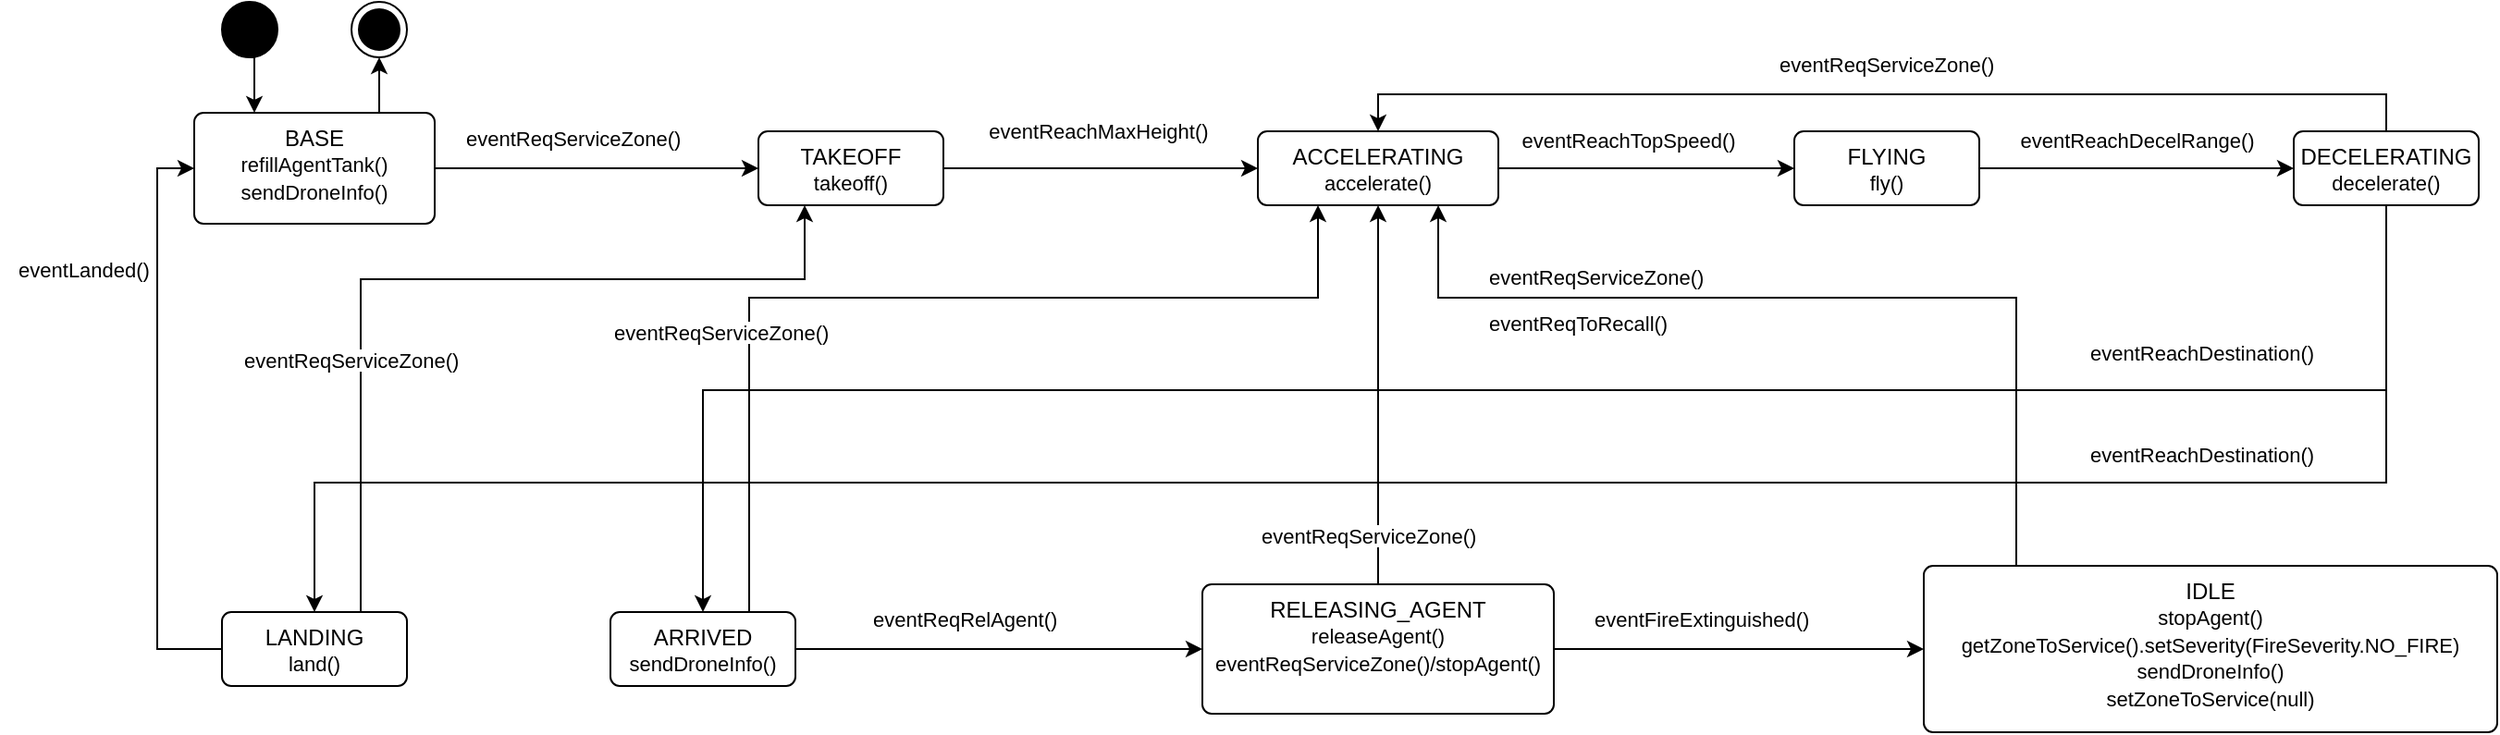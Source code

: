 <mxfile version="26.1.0">
  <diagram name="Page-1" id="IhWmdS7UvB_HFLdV28Bj">
    <mxGraphModel dx="1461" dy="725" grid="1" gridSize="10" guides="1" tooltips="1" connect="1" arrows="1" fold="1" page="1" pageScale="1" pageWidth="4681" pageHeight="3300" math="0" shadow="0">
      <root>
        <mxCell id="0" />
        <mxCell id="1" parent="0" />
        <mxCell id="ptOAySIuDSNhJ5s_2BM6-12" style="edgeStyle=orthogonalEdgeStyle;rounded=0;orthogonalLoop=1;jettySize=auto;html=1;exitX=1;exitY=0.5;exitDx=0;exitDy=0;" parent="1" source="ptOAySIuDSNhJ5s_2BM6-1" target="ptOAySIuDSNhJ5s_2BM6-2" edge="1">
          <mxGeometry relative="1" as="geometry" />
        </mxCell>
        <mxCell id="ptOAySIuDSNhJ5s_2BM6-39" style="edgeStyle=orthogonalEdgeStyle;rounded=0;orthogonalLoop=1;jettySize=auto;html=1;exitX=0.75;exitY=0;exitDx=0;exitDy=0;entryX=0.5;entryY=1;entryDx=0;entryDy=0;" parent="1" source="ptOAySIuDSNhJ5s_2BM6-1" target="ptOAySIuDSNhJ5s_2BM6-38" edge="1">
          <mxGeometry relative="1" as="geometry" />
        </mxCell>
        <mxCell id="ptOAySIuDSNhJ5s_2BM6-1" value="&lt;div&gt;&lt;span style=&quot;background-color: transparent; color: light-dark(rgb(0, 0, 0), rgb(255, 255, 255));&quot;&gt;BASE&lt;/span&gt;&lt;/div&gt;&lt;div&gt;&lt;span style=&quot;background-color: transparent; color: light-dark(rgb(0, 0, 0), rgb(255, 255, 255));&quot;&gt;&lt;font style=&quot;font-size: 11px;&quot;&gt;refillAgentTank()&lt;/font&gt;&lt;/span&gt;&lt;/div&gt;&lt;div&gt;&lt;span style=&quot;background-color: transparent; color: light-dark(rgb(0, 0, 0), rgb(255, 255, 255));&quot;&gt;&lt;font style=&quot;font-size: 11px;&quot;&gt;sendDroneInfo()&lt;/font&gt;&lt;/span&gt;&lt;/div&gt;" style="html=1;align=center;verticalAlign=top;rounded=1;absoluteArcSize=1;arcSize=10;dashed=0;whiteSpace=wrap;" parent="1" vertex="1">
          <mxGeometry x="195" y="230" width="130" height="60" as="geometry" />
        </mxCell>
        <mxCell id="ptOAySIuDSNhJ5s_2BM6-13" style="edgeStyle=orthogonalEdgeStyle;rounded=0;orthogonalLoop=1;jettySize=auto;html=1;exitX=1;exitY=0.5;exitDx=0;exitDy=0;" parent="1" source="ptOAySIuDSNhJ5s_2BM6-2" target="ptOAySIuDSNhJ5s_2BM6-3" edge="1">
          <mxGeometry relative="1" as="geometry" />
        </mxCell>
        <mxCell id="ptOAySIuDSNhJ5s_2BM6-2" value="TAKEOFF&lt;div&gt;&lt;font style=&quot;font-size: 11px;&quot;&gt;takeoff()&lt;/font&gt;&lt;/div&gt;" style="html=1;align=center;verticalAlign=top;rounded=1;absoluteArcSize=1;arcSize=10;dashed=0;whiteSpace=wrap;" parent="1" vertex="1">
          <mxGeometry x="500" y="240" width="100" height="40" as="geometry" />
        </mxCell>
        <mxCell id="ptOAySIuDSNhJ5s_2BM6-14" style="edgeStyle=orthogonalEdgeStyle;rounded=0;orthogonalLoop=1;jettySize=auto;html=1;exitX=1;exitY=0.5;exitDx=0;exitDy=0;entryX=0;entryY=0.5;entryDx=0;entryDy=0;" parent="1" source="ptOAySIuDSNhJ5s_2BM6-3" target="ptOAySIuDSNhJ5s_2BM6-4" edge="1">
          <mxGeometry relative="1" as="geometry" />
        </mxCell>
        <mxCell id="ptOAySIuDSNhJ5s_2BM6-3" value="ACCELERATING&lt;div&gt;&lt;font style=&quot;font-size: 11px;&quot;&gt;accelerate()&lt;/font&gt;&lt;/div&gt;" style="html=1;align=center;verticalAlign=top;rounded=1;absoluteArcSize=1;arcSize=10;dashed=0;whiteSpace=wrap;" parent="1" vertex="1">
          <mxGeometry x="770" y="240" width="130" height="40" as="geometry" />
        </mxCell>
        <mxCell id="ptOAySIuDSNhJ5s_2BM6-15" style="edgeStyle=orthogonalEdgeStyle;rounded=0;orthogonalLoop=1;jettySize=auto;html=1;exitX=1;exitY=0.5;exitDx=0;exitDy=0;entryX=0;entryY=0.5;entryDx=0;entryDy=0;" parent="1" source="ptOAySIuDSNhJ5s_2BM6-4" target="ptOAySIuDSNhJ5s_2BM6-5" edge="1">
          <mxGeometry relative="1" as="geometry" />
        </mxCell>
        <mxCell id="ptOAySIuDSNhJ5s_2BM6-4" value="FLYING&lt;div&gt;&lt;font style=&quot;font-size: 11px;&quot;&gt;fly()&lt;/font&gt;&lt;/div&gt;" style="html=1;align=center;verticalAlign=top;rounded=1;absoluteArcSize=1;arcSize=10;dashed=0;whiteSpace=wrap;" parent="1" vertex="1">
          <mxGeometry x="1060" y="240" width="100" height="40" as="geometry" />
        </mxCell>
        <mxCell id="ptOAySIuDSNhJ5s_2BM6-16" style="edgeStyle=orthogonalEdgeStyle;rounded=0;orthogonalLoop=1;jettySize=auto;html=1;exitX=0.5;exitY=1;exitDx=0;exitDy=0;entryX=0.5;entryY=0;entryDx=0;entryDy=0;" parent="1" source="ptOAySIuDSNhJ5s_2BM6-5" target="ptOAySIuDSNhJ5s_2BM6-6" edge="1">
          <mxGeometry relative="1" as="geometry">
            <Array as="points">
              <mxPoint x="1380" y="430" />
              <mxPoint x="260" y="430" />
            </Array>
          </mxGeometry>
        </mxCell>
        <mxCell id="ptOAySIuDSNhJ5s_2BM6-17" style="edgeStyle=orthogonalEdgeStyle;rounded=0;orthogonalLoop=1;jettySize=auto;html=1;exitX=0.5;exitY=1;exitDx=0;exitDy=0;entryX=0.5;entryY=0;entryDx=0;entryDy=0;" parent="1" source="ptOAySIuDSNhJ5s_2BM6-5" target="ptOAySIuDSNhJ5s_2BM6-7" edge="1">
          <mxGeometry relative="1" as="geometry">
            <Array as="points">
              <mxPoint x="1380" y="380" />
              <mxPoint x="470" y="380" />
            </Array>
          </mxGeometry>
        </mxCell>
        <mxCell id="ptOAySIuDSNhJ5s_2BM6-21" style="edgeStyle=orthogonalEdgeStyle;rounded=0;orthogonalLoop=1;jettySize=auto;html=1;exitX=0.5;exitY=0;exitDx=0;exitDy=0;entryX=0.5;entryY=0;entryDx=0;entryDy=0;" parent="1" source="ptOAySIuDSNhJ5s_2BM6-5" target="ptOAySIuDSNhJ5s_2BM6-3" edge="1">
          <mxGeometry relative="1" as="geometry" />
        </mxCell>
        <mxCell id="ptOAySIuDSNhJ5s_2BM6-5" value="DECELERATING&lt;div&gt;&lt;font style=&quot;font-size: 11px;&quot;&gt;decelerate()&lt;/font&gt;&lt;/div&gt;" style="html=1;align=center;verticalAlign=top;rounded=1;absoluteArcSize=1;arcSize=10;dashed=0;whiteSpace=wrap;" parent="1" vertex="1">
          <mxGeometry x="1330" y="240" width="100" height="40" as="geometry" />
        </mxCell>
        <mxCell id="ptOAySIuDSNhJ5s_2BM6-22" style="edgeStyle=orthogonalEdgeStyle;rounded=0;orthogonalLoop=1;jettySize=auto;html=1;exitX=0;exitY=0.5;exitDx=0;exitDy=0;entryX=0;entryY=0.5;entryDx=0;entryDy=0;" parent="1" source="ptOAySIuDSNhJ5s_2BM6-6" target="ptOAySIuDSNhJ5s_2BM6-1" edge="1">
          <mxGeometry relative="1" as="geometry" />
        </mxCell>
        <mxCell id="ptOAySIuDSNhJ5s_2BM6-23" style="edgeStyle=orthogonalEdgeStyle;rounded=0;orthogonalLoop=1;jettySize=auto;html=1;exitX=0.75;exitY=0;exitDx=0;exitDy=0;entryX=0.25;entryY=1;entryDx=0;entryDy=0;" parent="1" source="ptOAySIuDSNhJ5s_2BM6-6" target="ptOAySIuDSNhJ5s_2BM6-2" edge="1">
          <mxGeometry relative="1" as="geometry">
            <Array as="points">
              <mxPoint x="285" y="320" />
              <mxPoint x="525" y="320" />
            </Array>
          </mxGeometry>
        </mxCell>
        <mxCell id="ptOAySIuDSNhJ5s_2BM6-6" value="LANDING&lt;div&gt;&lt;font style=&quot;font-size: 11px;&quot;&gt;land()&lt;/font&gt;&lt;/div&gt;" style="html=1;align=center;verticalAlign=top;rounded=1;absoluteArcSize=1;arcSize=10;dashed=0;whiteSpace=wrap;" parent="1" vertex="1">
          <mxGeometry x="210" y="500" width="100" height="40" as="geometry" />
        </mxCell>
        <mxCell id="ptOAySIuDSNhJ5s_2BM6-18" style="edgeStyle=orthogonalEdgeStyle;rounded=0;orthogonalLoop=1;jettySize=auto;html=1;exitX=1;exitY=0.5;exitDx=0;exitDy=0;entryX=0;entryY=0.5;entryDx=0;entryDy=0;" parent="1" source="ptOAySIuDSNhJ5s_2BM6-7" target="ptOAySIuDSNhJ5s_2BM6-8" edge="1">
          <mxGeometry relative="1" as="geometry" />
        </mxCell>
        <mxCell id="ptOAySIuDSNhJ5s_2BM6-25" style="edgeStyle=orthogonalEdgeStyle;rounded=0;orthogonalLoop=1;jettySize=auto;html=1;exitX=0.75;exitY=0;exitDx=0;exitDy=0;entryX=0.25;entryY=1;entryDx=0;entryDy=0;" parent="1" source="ptOAySIuDSNhJ5s_2BM6-7" target="ptOAySIuDSNhJ5s_2BM6-3" edge="1">
          <mxGeometry relative="1" as="geometry">
            <Array as="points">
              <mxPoint x="505" y="330" />
              <mxPoint x="690" y="330" />
            </Array>
          </mxGeometry>
        </mxCell>
        <mxCell id="ptOAySIuDSNhJ5s_2BM6-7" value="ARRIVED&lt;div&gt;&lt;font style=&quot;font-size: 11px;&quot;&gt;sendDroneInfo()&lt;/font&gt;&lt;/div&gt;" style="html=1;align=center;verticalAlign=top;rounded=1;absoluteArcSize=1;arcSize=10;dashed=0;whiteSpace=wrap;" parent="1" vertex="1">
          <mxGeometry x="420" y="500" width="100" height="40" as="geometry" />
        </mxCell>
        <mxCell id="ptOAySIuDSNhJ5s_2BM6-19" style="edgeStyle=orthogonalEdgeStyle;rounded=0;orthogonalLoop=1;jettySize=auto;html=1;exitX=1;exitY=0.5;exitDx=0;exitDy=0;entryX=0;entryY=0.5;entryDx=0;entryDy=0;" parent="1" source="ptOAySIuDSNhJ5s_2BM6-8" target="ptOAySIuDSNhJ5s_2BM6-9" edge="1">
          <mxGeometry relative="1" as="geometry" />
        </mxCell>
        <mxCell id="ptOAySIuDSNhJ5s_2BM6-20" style="edgeStyle=orthogonalEdgeStyle;rounded=0;orthogonalLoop=1;jettySize=auto;html=1;exitX=0.5;exitY=0;exitDx=0;exitDy=0;entryX=0.5;entryY=1;entryDx=0;entryDy=0;" parent="1" source="ptOAySIuDSNhJ5s_2BM6-8" target="ptOAySIuDSNhJ5s_2BM6-3" edge="1">
          <mxGeometry relative="1" as="geometry" />
        </mxCell>
        <mxCell id="ptOAySIuDSNhJ5s_2BM6-8" value="RELEASING_AGENT&lt;div&gt;&lt;font style=&quot;font-size: 11px;&quot;&gt;releaseAgent()&lt;/font&gt;&lt;/div&gt;&lt;div&gt;&lt;font style=&quot;font-size: 11px;&quot;&gt;eventReqServiceZone()/stopAgent()&lt;/font&gt;&lt;/div&gt;" style="html=1;align=center;verticalAlign=top;rounded=1;absoluteArcSize=1;arcSize=10;dashed=0;whiteSpace=wrap;" parent="1" vertex="1">
          <mxGeometry x="740" y="485" width="190" height="70" as="geometry" />
        </mxCell>
        <mxCell id="ptOAySIuDSNhJ5s_2BM6-24" style="edgeStyle=orthogonalEdgeStyle;rounded=0;orthogonalLoop=1;jettySize=auto;html=1;exitX=0.5;exitY=0;exitDx=0;exitDy=0;entryX=0.75;entryY=1;entryDx=0;entryDy=0;" parent="1" source="ptOAySIuDSNhJ5s_2BM6-9" target="ptOAySIuDSNhJ5s_2BM6-3" edge="1">
          <mxGeometry relative="1" as="geometry">
            <mxPoint x="1370" y="420" as="sourcePoint" />
            <mxPoint x="867.5" y="280" as="targetPoint" />
            <Array as="points">
              <mxPoint x="1285" y="500" />
              <mxPoint x="1210" y="500" />
              <mxPoint x="1210" y="480" />
              <mxPoint x="1180" y="480" />
              <mxPoint x="1180" y="330" />
              <mxPoint x="868" y="330" />
            </Array>
          </mxGeometry>
        </mxCell>
        <mxCell id="ptOAySIuDSNhJ5s_2BM6-9" value="&lt;font style=&quot;font-size: 12px;&quot;&gt;IDLE&lt;/font&gt;&lt;div&gt;&lt;font style=&quot;font-size: 11px;&quot;&gt;stopAgent()&lt;/font&gt;&lt;/div&gt;&lt;div&gt;&lt;font style=&quot;&quot;&gt;&lt;span style=&quot;font-size: 11px;&quot;&gt;getZoneToService().setSeverity(FireSeverity.NO_FIRE)&lt;/span&gt;&lt;/font&gt;&lt;/div&gt;&lt;div&gt;&lt;font style=&quot;&quot;&gt;&lt;span style=&quot;font-size: 11px;&quot;&gt;sendDroneInfo()&lt;/span&gt;&lt;/font&gt;&lt;/div&gt;&lt;div&gt;&lt;font style=&quot;&quot;&gt;&lt;span style=&quot;font-size: 11px;&quot;&gt;setZoneToService(null)&lt;/span&gt;&lt;/font&gt;&lt;/div&gt;" style="html=1;align=center;verticalAlign=top;rounded=1;absoluteArcSize=1;arcSize=10;dashed=0;whiteSpace=wrap;" parent="1" vertex="1">
          <mxGeometry x="1130" y="475" width="310" height="90" as="geometry" />
        </mxCell>
        <mxCell id="ptOAySIuDSNhJ5s_2BM6-11" style="edgeStyle=orthogonalEdgeStyle;rounded=0;orthogonalLoop=1;jettySize=auto;html=1;exitX=0.5;exitY=1;exitDx=0;exitDy=0;entryX=0.25;entryY=0;entryDx=0;entryDy=0;" parent="1" source="ptOAySIuDSNhJ5s_2BM6-10" target="ptOAySIuDSNhJ5s_2BM6-1" edge="1">
          <mxGeometry relative="1" as="geometry" />
        </mxCell>
        <mxCell id="ptOAySIuDSNhJ5s_2BM6-10" value="" style="ellipse;fillColor=strokeColor;html=1;" parent="1" vertex="1">
          <mxGeometry x="210" y="170" width="30" height="30" as="geometry" />
        </mxCell>
        <mxCell id="ptOAySIuDSNhJ5s_2BM6-26" value="&lt;span style=&quot;color: rgb(0, 0, 0); font-family: Helvetica; font-size: 11px; font-style: normal; font-variant-ligatures: normal; font-variant-caps: normal; font-weight: 400; letter-spacing: normal; orphans: 2; text-align: center; text-indent: 0px; text-transform: none; widows: 2; word-spacing: 0px; -webkit-text-stroke-width: 0px; white-space: nowrap; background-color: rgb(255, 255, 255); text-decoration-thickness: initial; text-decoration-style: initial; text-decoration-color: initial; float: none; display: inline !important;&quot;&gt;eventReqServiceZone()&amp;nbsp;&lt;/span&gt;" style="text;whiteSpace=wrap;html=1;" parent="1" vertex="1">
          <mxGeometry x="340" y="230" width="150" height="30" as="geometry" />
        </mxCell>
        <mxCell id="ptOAySIuDSNhJ5s_2BM6-28" value="&lt;font style=&quot;font-size: 11px;&quot;&gt;eventReachMaxHeight()&amp;nbsp;&lt;/font&gt;" style="text;html=1;align=center;verticalAlign=middle;resizable=0;points=[];autosize=1;strokeColor=none;fillColor=none;" parent="1" vertex="1">
          <mxGeometry x="610" y="225" width="150" height="30" as="geometry" />
        </mxCell>
        <mxCell id="ptOAySIuDSNhJ5s_2BM6-29" value="&lt;font style=&quot;font-size: 11px;&quot;&gt;eventReachTopSpeed()&lt;/font&gt;" style="text;html=1;align=center;verticalAlign=middle;resizable=0;points=[];autosize=1;strokeColor=none;fillColor=none;" parent="1" vertex="1">
          <mxGeometry x="900" y="230" width="140" height="30" as="geometry" />
        </mxCell>
        <mxCell id="ptOAySIuDSNhJ5s_2BM6-30" value="&lt;font style=&quot;font-size: 11px;&quot;&gt;eventReachDecelRange()&lt;/font&gt;" style="text;html=1;align=center;verticalAlign=middle;resizable=0;points=[];autosize=1;strokeColor=none;fillColor=none;" parent="1" vertex="1">
          <mxGeometry x="1170" y="230" width="150" height="30" as="geometry" />
        </mxCell>
        <mxCell id="ptOAySIuDSNhJ5s_2BM6-33" value="&lt;font style=&quot;font-size: 11px;&quot;&gt;eventReachDestination()&lt;/font&gt;" style="text;html=1;align=center;verticalAlign=middle;resizable=0;points=[];autosize=1;strokeColor=none;fillColor=none;" parent="1" vertex="1">
          <mxGeometry x="1210" y="400" width="140" height="30" as="geometry" />
        </mxCell>
        <mxCell id="ptOAySIuDSNhJ5s_2BM6-36" value="&lt;font style=&quot;font-size: 11px;&quot;&gt;eventLanded()&lt;/font&gt;" style="text;html=1;align=center;verticalAlign=middle;resizable=0;points=[];autosize=1;strokeColor=none;fillColor=none;" parent="1" vertex="1">
          <mxGeometry x="90" y="300" width="90" height="30" as="geometry" />
        </mxCell>
        <mxCell id="ptOAySIuDSNhJ5s_2BM6-38" value="" style="ellipse;html=1;shape=endState;fillColor=strokeColor;" parent="1" vertex="1">
          <mxGeometry x="280" y="170" width="30" height="30" as="geometry" />
        </mxCell>
        <mxCell id="ptOAySIuDSNhJ5s_2BM6-41" value="&lt;font style=&quot;font-size: 11px;&quot;&gt;eventReachDestination()&lt;/font&gt;" style="text;html=1;align=center;verticalAlign=middle;resizable=0;points=[];autosize=1;strokeColor=none;fillColor=none;" parent="1" vertex="1">
          <mxGeometry x="1210" y="345" width="140" height="30" as="geometry" />
        </mxCell>
        <mxCell id="ptOAySIuDSNhJ5s_2BM6-44" value="&lt;span style=&quot;color: rgb(0, 0, 0); font-family: Helvetica; font-size: 11px; font-style: normal; font-variant-ligatures: normal; font-variant-caps: normal; font-weight: 400; letter-spacing: normal; orphans: 2; text-align: center; text-indent: 0px; text-transform: none; widows: 2; word-spacing: 0px; -webkit-text-stroke-width: 0px; white-space: nowrap; background-color: rgb(255, 255, 255); text-decoration-thickness: initial; text-decoration-style: initial; text-decoration-color: initial; float: none; display: inline !important;&quot;&gt;eventReqRelAgent()&amp;nbsp;&lt;/span&gt;" style="text;whiteSpace=wrap;html=1;" parent="1" vertex="1">
          <mxGeometry x="560" y="490" width="150" height="25" as="geometry" />
        </mxCell>
        <mxCell id="ptOAySIuDSNhJ5s_2BM6-45" value="&lt;span style=&quot;color: rgb(0, 0, 0); font-family: Helvetica; font-size: 11px; font-style: normal; font-variant-ligatures: normal; font-variant-caps: normal; font-weight: 400; letter-spacing: normal; orphans: 2; text-align: center; text-indent: 0px; text-transform: none; widows: 2; word-spacing: 0px; -webkit-text-stroke-width: 0px; white-space: nowrap; background-color: rgb(255, 255, 255); text-decoration-thickness: initial; text-decoration-style: initial; text-decoration-color: initial; float: none; display: inline !important;&quot;&gt;eventFireExtinguished()&amp;nbsp;&lt;/span&gt;" style="text;whiteSpace=wrap;html=1;" parent="1" vertex="1">
          <mxGeometry x="950" y="490" width="150" height="20" as="geometry" />
        </mxCell>
        <mxCell id="ptOAySIuDSNhJ5s_2BM6-46" value="&lt;span style=&quot;color: rgb(0, 0, 0); font-family: Helvetica; font-size: 11px; font-style: normal; font-variant-ligatures: normal; font-variant-caps: normal; font-weight: 400; letter-spacing: normal; orphans: 2; text-align: center; text-indent: 0px; text-transform: none; widows: 2; word-spacing: 0px; -webkit-text-stroke-width: 0px; white-space: nowrap; background-color: rgb(255, 255, 255); text-decoration-thickness: initial; text-decoration-style: initial; text-decoration-color: initial; float: none; display: inline !important;&quot;&gt;eventReqServiceZone()&amp;nbsp;&lt;/span&gt;" style="text;whiteSpace=wrap;html=1;" parent="1" vertex="1">
          <mxGeometry x="770" y="445" width="180" height="30" as="geometry" />
        </mxCell>
        <mxCell id="ptOAySIuDSNhJ5s_2BM6-51" value="&lt;span style=&quot;color: rgb(0, 0, 0); font-family: Helvetica; font-size: 11px; font-style: normal; font-variant-ligatures: normal; font-variant-caps: normal; font-weight: 400; letter-spacing: normal; orphans: 2; text-align: center; text-indent: 0px; text-transform: none; widows: 2; word-spacing: 0px; -webkit-text-stroke-width: 0px; white-space: nowrap; background-color: rgb(255, 255, 255); text-decoration-thickness: initial; text-decoration-style: initial; text-decoration-color: initial; float: none; display: inline !important;&quot;&gt;eventReqServiceZone()&amp;nbsp;&lt;/span&gt;" style="text;whiteSpace=wrap;html=1;" parent="1" vertex="1">
          <mxGeometry x="892.5" y="305" width="137.5" height="20" as="geometry" />
        </mxCell>
        <mxCell id="ptOAySIuDSNhJ5s_2BM6-52" value="&lt;span style=&quot;color: rgb(0, 0, 0); font-family: Helvetica; font-size: 11px; font-style: normal; font-variant-ligatures: normal; font-variant-caps: normal; font-weight: 400; letter-spacing: normal; orphans: 2; text-align: center; text-indent: 0px; text-transform: none; widows: 2; word-spacing: 0px; -webkit-text-stroke-width: 0px; white-space: nowrap; background-color: rgb(255, 255, 255); text-decoration-thickness: initial; text-decoration-style: initial; text-decoration-color: initial; float: none; display: inline !important;&quot;&gt;eventReqServiceZone()&amp;nbsp;&lt;/span&gt;" style="text;whiteSpace=wrap;html=1;" parent="1" vertex="1">
          <mxGeometry x="420" y="335" width="180" height="25" as="geometry" />
        </mxCell>
        <mxCell id="ptOAySIuDSNhJ5s_2BM6-53" value="&lt;span style=&quot;color: rgb(0, 0, 0); font-family: Helvetica; font-size: 11px; font-style: normal; font-variant-ligatures: normal; font-variant-caps: normal; font-weight: 400; letter-spacing: normal; orphans: 2; text-align: center; text-indent: 0px; text-transform: none; widows: 2; word-spacing: 0px; -webkit-text-stroke-width: 0px; white-space: nowrap; background-color: rgb(255, 255, 255); text-decoration-thickness: initial; text-decoration-style: initial; text-decoration-color: initial; float: none; display: inline !important;&quot;&gt;eventReqServiceZone()&amp;nbsp;&lt;/span&gt;" style="text;whiteSpace=wrap;html=1;" parent="1" vertex="1">
          <mxGeometry x="220" y="350" width="180" height="30" as="geometry" />
        </mxCell>
        <mxCell id="ptOAySIuDSNhJ5s_2BM6-55" value="&lt;span style=&quot;color: rgb(0, 0, 0); font-family: Helvetica; font-size: 11px; font-style: normal; font-variant-ligatures: normal; font-variant-caps: normal; font-weight: 400; letter-spacing: normal; orphans: 2; text-align: center; text-indent: 0px; text-transform: none; widows: 2; word-spacing: 0px; -webkit-text-stroke-width: 0px; white-space: nowrap; background-color: rgb(255, 255, 255); text-decoration-thickness: initial; text-decoration-style: initial; text-decoration-color: initial; float: none; display: inline !important;&quot;&gt;eventReqServiceZone()&amp;nbsp;&lt;/span&gt;" style="text;whiteSpace=wrap;html=1;" parent="1" vertex="1">
          <mxGeometry x="1050" y="190" width="150" height="30" as="geometry" />
        </mxCell>
        <mxCell id="KKQHg4e0GaB2o_yV03jN-1" value="&lt;div&gt;&lt;span style=&quot;color: rgb(0, 0, 0); font-family: Helvetica; font-size: 11px; font-style: normal; font-variant-ligatures: normal; font-variant-caps: normal; font-weight: 400; letter-spacing: normal; orphans: 2; text-align: center; text-indent: 0px; text-transform: none; widows: 2; word-spacing: 0px; -webkit-text-stroke-width: 0px; white-space: nowrap; background-color: rgb(255, 255, 255); text-decoration-thickness: initial; text-decoration-style: initial; text-decoration-color: initial; float: none; display: inline !important;&quot;&gt;eventReqToRecall()&lt;/span&gt;&lt;/div&gt;" style="text;whiteSpace=wrap;html=1;" parent="1" vertex="1">
          <mxGeometry x="892.5" y="330" width="265" height="20" as="geometry" />
        </mxCell>
      </root>
    </mxGraphModel>
  </diagram>
</mxfile>
